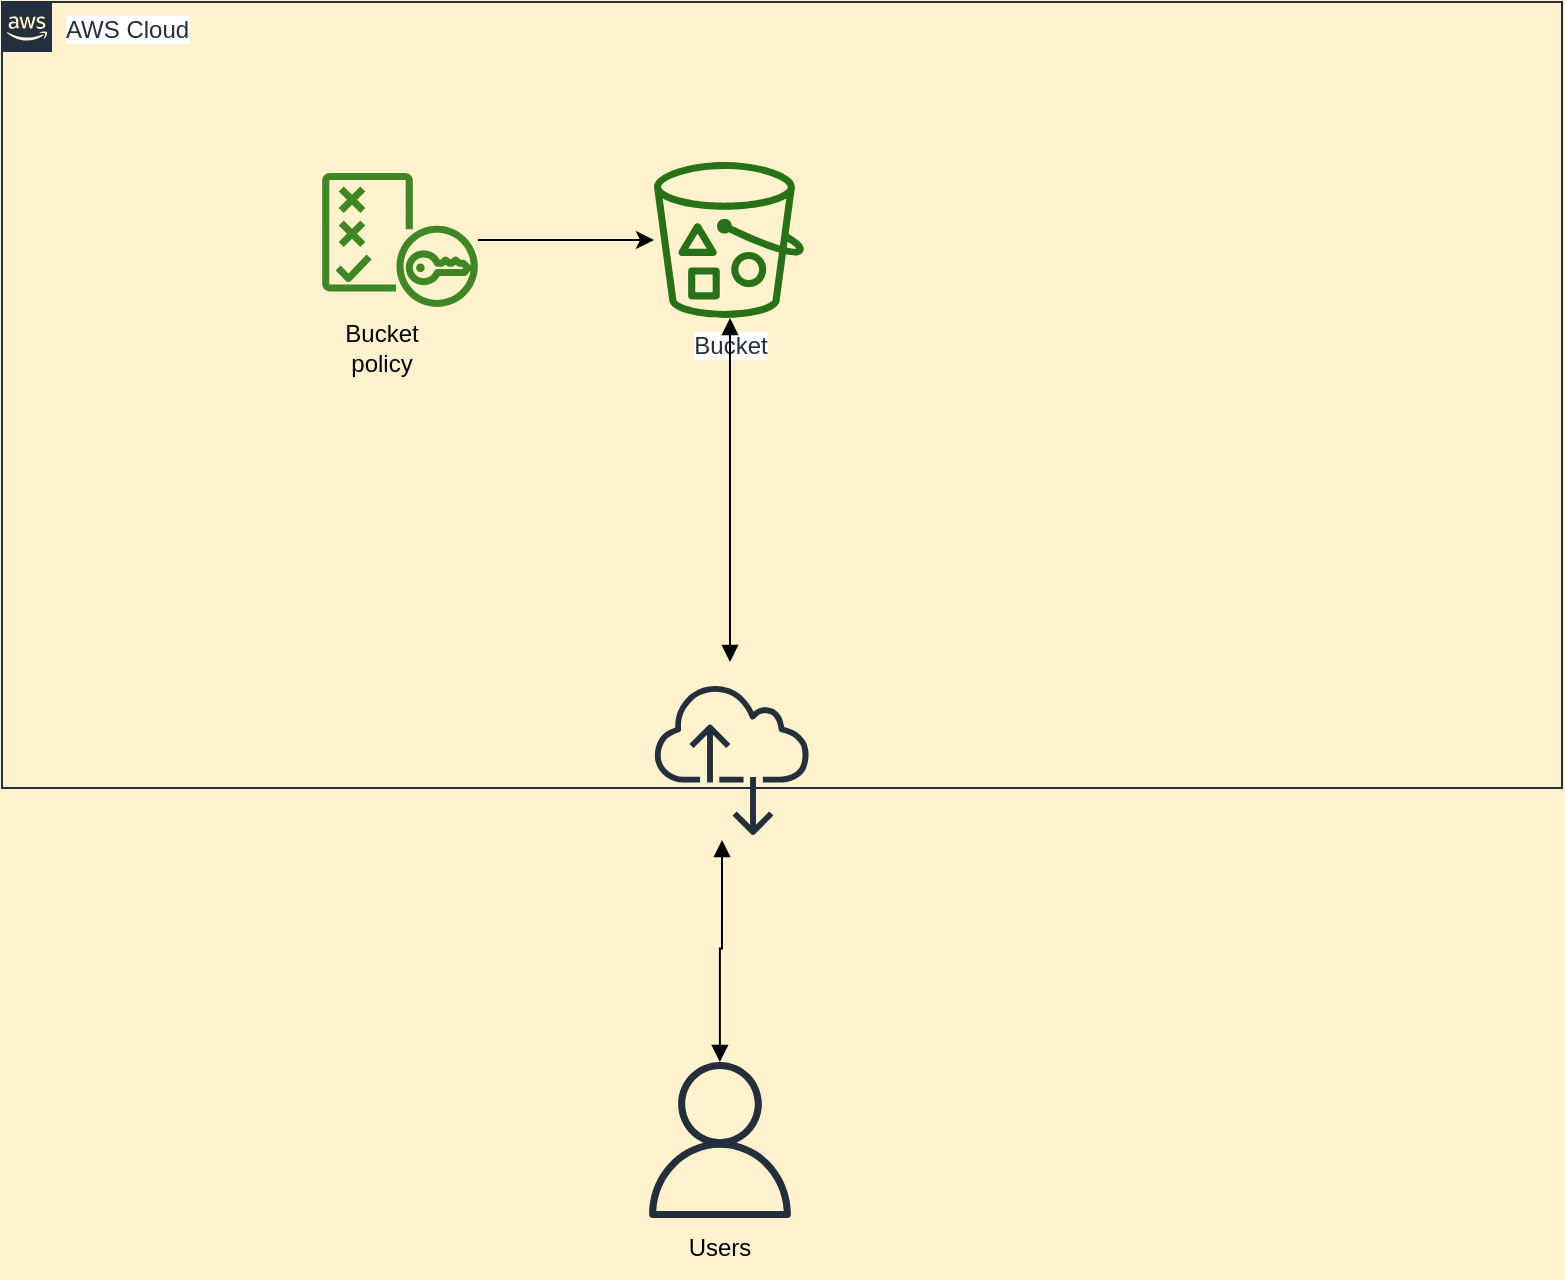 <mxfile version="20.8.23" type="github">
  <diagram id="Ht1M8jgEwFfnCIfOTk4-" name="Page-1">
    <mxGraphModel dx="1434" dy="802" grid="0" gridSize="10" guides="1" tooltips="1" connect="1" arrows="1" fold="1" page="1" pageScale="1" pageWidth="1169" pageHeight="827" background="#FFF2CC" math="0" shadow="0">
      <root>
        <mxCell id="0" />
        <mxCell id="1" parent="0" />
        <mxCell id="UEzPUAAOIrF-is8g5C7q-74" value="AWS Cloud" style="points=[[0,0],[0.25,0],[0.5,0],[0.75,0],[1,0],[1,0.25],[1,0.5],[1,0.75],[1,1],[0.75,1],[0.5,1],[0.25,1],[0,1],[0,0.75],[0,0.5],[0,0.25]];outlineConnect=0;gradientColor=none;html=1;whiteSpace=wrap;fontSize=12;fontStyle=0;shape=mxgraph.aws4.group;grIcon=mxgraph.aws4.group_aws_cloud_alt;strokeColor=#232F3E;fillColor=none;verticalAlign=top;align=left;spacingLeft=30;fontColor=#232F3E;dashed=0;labelBackgroundColor=#ffffff;container=1;pointerEvents=0;collapsible=0;recursiveResize=0;" parent="1" vertex="1">
          <mxGeometry x="220" y="60" width="780" height="393" as="geometry" />
        </mxCell>
        <mxCell id="UEzPUAAOIrF-is8g5C7q-78" value="Bucket" style="outlineConnect=0;fontColor=#232F3E;gradientColor=none;fillColor=#277116;strokeColor=none;dashed=0;verticalLabelPosition=bottom;verticalAlign=top;align=center;html=1;fontSize=12;fontStyle=0;aspect=fixed;pointerEvents=1;shape=mxgraph.aws4.bucket_with_objects;labelBackgroundColor=#ffffff;" parent="UEzPUAAOIrF-is8g5C7q-74" vertex="1">
          <mxGeometry x="326" y="80" width="75" height="78" as="geometry" />
        </mxCell>
        <mxCell id="CJoisyEoQVxINeAQid3h-11" value="" style="edgeStyle=orthogonalEdgeStyle;rounded=0;orthogonalLoop=1;jettySize=auto;html=1;" parent="UEzPUAAOIrF-is8g5C7q-74" source="CJoisyEoQVxINeAQid3h-4" target="UEzPUAAOIrF-is8g5C7q-78" edge="1">
          <mxGeometry relative="1" as="geometry" />
        </mxCell>
        <mxCell id="CJoisyEoQVxINeAQid3h-4" value="" style="sketch=0;outlineConnect=0;fontColor=#232F3E;gradientColor=none;fillColor=#3F8624;strokeColor=none;dashed=0;verticalLabelPosition=bottom;verticalAlign=top;align=center;html=1;fontSize=12;fontStyle=0;aspect=fixed;pointerEvents=1;shape=mxgraph.aws4.policy;" parent="UEzPUAAOIrF-is8g5C7q-74" vertex="1">
          <mxGeometry x="160" y="85.5" width="78" height="67" as="geometry" />
        </mxCell>
        <mxCell id="CJoisyEoQVxINeAQid3h-6" value="Bucket policy" style="text;html=1;strokeColor=none;fillColor=none;align=center;verticalAlign=middle;whiteSpace=wrap;rounded=0;" parent="UEzPUAAOIrF-is8g5C7q-74" vertex="1">
          <mxGeometry x="160" y="158" width="60" height="30" as="geometry" />
        </mxCell>
        <mxCell id="CJoisyEoQVxINeAQid3h-9" value="" style="sketch=0;outlineConnect=0;fontColor=#232F3E;gradientColor=none;fillColor=#232F3D;strokeColor=none;dashed=0;verticalLabelPosition=bottom;verticalAlign=top;align=center;html=1;fontSize=12;fontStyle=0;aspect=fixed;pointerEvents=1;shape=mxgraph.aws4.internet_alt2;" parent="UEzPUAAOIrF-is8g5C7q-74" vertex="1">
          <mxGeometry x="326" y="340" width="78" height="78" as="geometry" />
        </mxCell>
        <mxCell id="CJoisyEoQVxINeAQid3h-12" value="" style="edgeStyle=orthogonalEdgeStyle;html=1;endArrow=block;elbow=vertical;startArrow=block;startFill=1;endFill=1;strokeColor=#000000;rounded=0;" parent="UEzPUAAOIrF-is8g5C7q-74" edge="1">
          <mxGeometry width="100" relative="1" as="geometry">
            <mxPoint x="364" y="330" as="sourcePoint" />
            <mxPoint x="364" y="158" as="targetPoint" />
          </mxGeometry>
        </mxCell>
        <mxCell id="CJoisyEoQVxINeAQid3h-1" value="" style="sketch=0;outlineConnect=0;fontColor=#232F3E;gradientColor=none;fillColor=#232F3D;strokeColor=none;dashed=0;verticalLabelPosition=bottom;verticalAlign=top;align=center;html=1;fontSize=12;fontStyle=0;aspect=fixed;pointerEvents=1;shape=mxgraph.aws4.user;" parent="1" vertex="1">
          <mxGeometry x="540" y="590" width="78" height="78" as="geometry" />
        </mxCell>
        <mxCell id="CJoisyEoQVxINeAQid3h-13" value="" style="edgeStyle=orthogonalEdgeStyle;html=1;endArrow=block;elbow=vertical;startArrow=block;startFill=1;endFill=1;strokeColor=#000000;rounded=0;exitX=0.436;exitY=1.034;exitDx=0;exitDy=0;exitPerimeter=0;" parent="1" source="CJoisyEoQVxINeAQid3h-9" target="CJoisyEoQVxINeAQid3h-1" edge="1">
          <mxGeometry width="100" relative="1" as="geometry">
            <mxPoint x="790" y="400" as="sourcePoint" />
            <mxPoint x="890" y="400" as="targetPoint" />
          </mxGeometry>
        </mxCell>
        <mxCell id="gApbL9-sE2S4KBGWeLhc-1" value="Users" style="text;html=1;strokeColor=none;fillColor=none;align=center;verticalAlign=middle;whiteSpace=wrap;rounded=0;" vertex="1" parent="1">
          <mxGeometry x="549" y="668" width="60" height="30" as="geometry" />
        </mxCell>
      </root>
    </mxGraphModel>
  </diagram>
</mxfile>
